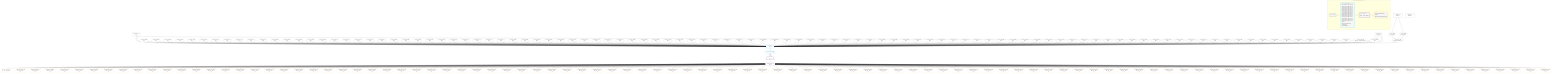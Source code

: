 %%{init: {'themeVariables': { 'fontSize': '12px'}}}%%
graph TD
    classDef path fill:#eee,stroke:#000,color:#000
    classDef plan fill:#fff,stroke-width:1px,color:#000
    classDef itemplan fill:#fff,stroke-width:2px,color:#000
    classDef unbatchedplan fill:#dff,stroke-width:1px,color:#000
    classDef sideeffectplan fill:#fcc,stroke-width:2px,color:#000
    classDef bucket fill:#f6f6f6,color:#000,stroke-width:2px,text-align:left


    %% plan dependencies
    Connection14{{"Connection[14∈0] ➊<br />ᐸ10ᐳ"}}:::plan
    Constant330{{"Constant[330∈0] ➊<br />ᐸ1ᐳ"}}:::plan
    Constant7{{"Constant[7∈0] ➊<br />ᐸundefinedᐳ"}}:::plan
    Constant330 & Constant7 & Constant7 --> Connection14
    Object13{{"Object[13∈0] ➊<br />ᐸ{pgSettings,withPgClient}ᐳ"}}:::plan
    Access11{{"Access[11∈0] ➊<br />ᐸ2.pgSettingsᐳ"}}:::plan
    Access12{{"Access[12∈0] ➊<br />ᐸ2.withPgClientᐳ"}}:::plan
    Access11 & Access12 --> Object13
    __Value2["__Value[2∈0] ➊<br />ᐸcontextᐳ"]:::plan
    __Value2 --> Access11
    __Value2 --> Access12
    __Value4["__Value[4∈0] ➊<br />ᐸrootValueᐳ"]:::plan
    Constant333{{"Constant[333∈0] ➊<br />ᐸ2ᐳ"}}:::plan
    Constant334{{"Constant[334∈0] ➊<br />ᐸ3ᐳ"}}:::plan
    Constant335{{"Constant[335∈0] ➊<br />ᐸ4ᐳ"}}:::plan
    Constant336{{"Constant[336∈0] ➊<br />ᐸ5ᐳ"}}:::plan
    Constant337{{"Constant[337∈0] ➊<br />ᐸ6ᐳ"}}:::plan
    Constant338{{"Constant[338∈0] ➊<br />ᐸ7ᐳ"}}:::plan
    Constant339{{"Constant[339∈0] ➊<br />ᐸ8ᐳ"}}:::plan
    Constant340{{"Constant[340∈0] ➊<br />ᐸ9ᐳ"}}:::plan
    Constant341{{"Constant[341∈0] ➊<br />ᐸ10ᐳ"}}:::plan
    Constant342{{"Constant[342∈0] ➊<br />ᐸ11ᐳ"}}:::plan
    Constant343{{"Constant[343∈0] ➊<br />ᐸ12ᐳ"}}:::plan
    Constant344{{"Constant[344∈0] ➊<br />ᐸ13ᐳ"}}:::plan
    Constant345{{"Constant[345∈0] ➊<br />ᐸ14ᐳ"}}:::plan
    Constant346{{"Constant[346∈0] ➊<br />ᐸ15ᐳ"}}:::plan
    Constant347{{"Constant[347∈0] ➊<br />ᐸ16ᐳ"}}:::plan
    Constant348{{"Constant[348∈0] ➊<br />ᐸ17ᐳ"}}:::plan
    Constant349{{"Constant[349∈0] ➊<br />ᐸ18ᐳ"}}:::plan
    Constant350{{"Constant[350∈0] ➊<br />ᐸ19ᐳ"}}:::plan
    Constant351{{"Constant[351∈0] ➊<br />ᐸ20ᐳ"}}:::plan
    Constant352{{"Constant[352∈0] ➊<br />ᐸ21ᐳ"}}:::plan
    Constant353{{"Constant[353∈0] ➊<br />ᐸ22ᐳ"}}:::plan
    Constant354{{"Constant[354∈0] ➊<br />ᐸ23ᐳ"}}:::plan
    Constant355{{"Constant[355∈0] ➊<br />ᐸ24ᐳ"}}:::plan
    Constant356{{"Constant[356∈0] ➊<br />ᐸ25ᐳ"}}:::plan
    Constant357{{"Constant[357∈0] ➊<br />ᐸ26ᐳ"}}:::plan
    Constant358{{"Constant[358∈0] ➊<br />ᐸ27ᐳ"}}:::plan
    Constant359{{"Constant[359∈0] ➊<br />ᐸ28ᐳ"}}:::plan
    Constant360{{"Constant[360∈0] ➊<br />ᐸ29ᐳ"}}:::plan
    Constant361{{"Constant[361∈0] ➊<br />ᐸ30ᐳ"}}:::plan
    Constant362{{"Constant[362∈0] ➊<br />ᐸ31ᐳ"}}:::plan
    Constant363{{"Constant[363∈0] ➊<br />ᐸ32ᐳ"}}:::plan
    Constant364{{"Constant[364∈0] ➊<br />ᐸ33ᐳ"}}:::plan
    Constant365{{"Constant[365∈0] ➊<br />ᐸ34ᐳ"}}:::plan
    Constant366{{"Constant[366∈0] ➊<br />ᐸ35ᐳ"}}:::plan
    Constant367{{"Constant[367∈0] ➊<br />ᐸ36ᐳ"}}:::plan
    Constant368{{"Constant[368∈0] ➊<br />ᐸ37ᐳ"}}:::plan
    Constant369{{"Constant[369∈0] ➊<br />ᐸ38ᐳ"}}:::plan
    Constant370{{"Constant[370∈0] ➊<br />ᐸ39ᐳ"}}:::plan
    Constant371{{"Constant[371∈0] ➊<br />ᐸ40ᐳ"}}:::plan
    Constant372{{"Constant[372∈0] ➊<br />ᐸ41ᐳ"}}:::plan
    Constant373{{"Constant[373∈0] ➊<br />ᐸ42ᐳ"}}:::plan
    Constant374{{"Constant[374∈0] ➊<br />ᐸ43ᐳ"}}:::plan
    Constant375{{"Constant[375∈0] ➊<br />ᐸ44ᐳ"}}:::plan
    Constant376{{"Constant[376∈0] ➊<br />ᐸ45ᐳ"}}:::plan
    Constant377{{"Constant[377∈0] ➊<br />ᐸ46ᐳ"}}:::plan
    Constant378{{"Constant[378∈0] ➊<br />ᐸ47ᐳ"}}:::plan
    Constant379{{"Constant[379∈0] ➊<br />ᐸ48ᐳ"}}:::plan
    Constant380{{"Constant[380∈0] ➊<br />ᐸ49ᐳ"}}:::plan
    Constant381{{"Constant[381∈0] ➊<br />ᐸ50ᐳ"}}:::plan
    Constant382{{"Constant[382∈0] ➊<br />ᐸ51ᐳ"}}:::plan
    Constant383{{"Constant[383∈0] ➊<br />ᐸ52ᐳ"}}:::plan
    Constant384{{"Constant[384∈0] ➊<br />ᐸ53ᐳ"}}:::plan
    Constant385{{"Constant[385∈0] ➊<br />ᐸ54ᐳ"}}:::plan
    Constant386{{"Constant[386∈0] ➊<br />ᐸ55ᐳ"}}:::plan
    Constant387{{"Constant[387∈0] ➊<br />ᐸ56ᐳ"}}:::plan
    Constant388{{"Constant[388∈0] ➊<br />ᐸ57ᐳ"}}:::plan
    Constant389{{"Constant[389∈0] ➊<br />ᐸ58ᐳ"}}:::plan
    Constant390{{"Constant[390∈0] ➊<br />ᐸ59ᐳ"}}:::plan
    Constant391{{"Constant[391∈0] ➊<br />ᐸ60ᐳ"}}:::plan
    Constant392{{"Constant[392∈0] ➊<br />ᐸ61ᐳ"}}:::plan
    Constant393{{"Constant[393∈0] ➊<br />ᐸ62ᐳ"}}:::plan
    Constant394{{"Constant[394∈0] ➊<br />ᐸ63ᐳ"}}:::plan
    Constant395{{"Constant[395∈0] ➊<br />ᐸ64ᐳ"}}:::plan
    Constant396{{"Constant[396∈0] ➊<br />ᐸ65ᐳ"}}:::plan
    Constant397{{"Constant[397∈0] ➊<br />ᐸ66ᐳ"}}:::plan
    Constant398{{"Constant[398∈0] ➊<br />ᐸ67ᐳ"}}:::plan
    Constant399{{"Constant[399∈0] ➊<br />ᐸ68ᐳ"}}:::plan
    Constant400{{"Constant[400∈0] ➊<br />ᐸ69ᐳ"}}:::plan
    Constant401{{"Constant[401∈0] ➊<br />ᐸ70ᐳ"}}:::plan
    Constant402{{"Constant[402∈0] ➊<br />ᐸ71ᐳ"}}:::plan
    Constant403{{"Constant[403∈0] ➊<br />ᐸ72ᐳ"}}:::plan
    Constant404{{"Constant[404∈0] ➊<br />ᐸ73ᐳ"}}:::plan
    Constant405{{"Constant[405∈0] ➊<br />ᐸ74ᐳ"}}:::plan
    Constant406{{"Constant[406∈0] ➊<br />ᐸ75ᐳ"}}:::plan
    Constant407{{"Constant[407∈0] ➊<br />ᐸ76ᐳ"}}:::plan
    Constant408{{"Constant[408∈0] ➊<br />ᐸ77ᐳ"}}:::plan
    Constant409{{"Constant[409∈0] ➊<br />ᐸ78ᐳ"}}:::plan
    Constant410{{"Constant[410∈0] ➊<br />ᐸ79ᐳ"}}:::plan
    Constant411{{"Constant[411∈0] ➊<br />ᐸ80ᐳ"}}:::plan
    Constant412{{"Constant[412∈0] ➊<br />ᐸ81ᐳ"}}:::plan
    Constant413{{"Constant[413∈0] ➊<br />ᐸ82ᐳ"}}:::plan
    Constant414{{"Constant[414∈0] ➊<br />ᐸ83ᐳ"}}:::plan
    Constant415{{"Constant[415∈0] ➊<br />ᐸ84ᐳ"}}:::plan
    Constant416{{"Constant[416∈0] ➊<br />ᐸ85ᐳ"}}:::plan
    Constant417{{"Constant[417∈0] ➊<br />ᐸ86ᐳ"}}:::plan
    Constant418{{"Constant[418∈0] ➊<br />ᐸ87ᐳ"}}:::plan
    Constant419{{"Constant[419∈0] ➊<br />ᐸ88ᐳ"}}:::plan
    Constant420{{"Constant[420∈0] ➊<br />ᐸ89ᐳ"}}:::plan
    Constant421{{"Constant[421∈0] ➊<br />ᐸ90ᐳ"}}:::plan
    Constant422{{"Constant[422∈0] ➊<br />ᐸ91ᐳ"}}:::plan
    Constant423{{"Constant[423∈0] ➊<br />ᐸ92ᐳ"}}:::plan
    Constant424{{"Constant[424∈0] ➊<br />ᐸ93ᐳ"}}:::plan
    Constant425{{"Constant[425∈0] ➊<br />ᐸ94ᐳ"}}:::plan
    Constant426{{"Constant[426∈0] ➊<br />ᐸ95ᐳ"}}:::plan
    Constant427{{"Constant[427∈0] ➊<br />ᐸ96ᐳ"}}:::plan
    Constant428{{"Constant[428∈0] ➊<br />ᐸ97ᐳ"}}:::plan
    Constant429{{"Constant[429∈0] ➊<br />ᐸ98ᐳ"}}:::plan
    Constant430{{"Constant[430∈0] ➊<br />ᐸ99ᐳ"}}:::plan
    Constant431{{"Constant[431∈0] ➊<br />ᐸ100ᐳ"}}:::plan
    Constant432{{"Constant[432∈0] ➊<br />ᐸ101ᐳ"}}:::plan
    Constant433{{"Constant[433∈0] ➊<br />ᐸ102ᐳ"}}:::plan
    Constant434{{"Constant[434∈0] ➊<br />ᐸ103ᐳ"}}:::plan
    Constant436{{"Constant[436∈0] ➊<br />ᐸ[Function: applyInputConstant]ᐳ"}}:::plan
    PgSelect16[["PgSelect[16∈1] ➊<br />ᐸpostᐳ"]]:::plan
    Object13 & Constant436 & Connection14 & Constant330 & Constant7 & Constant7 & Constant330 & Constant333 & Constant334 & Constant335 & Constant336 & Constant337 & Constant338 & Constant339 & Constant340 & Constant341 & Constant342 & Constant343 & Constant344 & Constant345 & Constant346 & Constant347 & Constant348 & Constant349 & Constant350 & Constant351 & Constant352 & Constant353 & Constant354 & Constant355 & Constant356 & Constant357 & Constant358 & Constant359 & Constant360 & Constant361 & Constant362 & Constant363 & Constant364 & Constant365 & Constant366 & Constant367 & Constant368 & Constant369 & Constant370 & Constant371 & Constant372 & Constant373 & Constant374 & Constant375 & Constant376 & Constant377 & Constant378 & Constant379 & Constant380 & Constant381 & Constant382 & Constant383 & Constant384 & Constant385 & Constant386 & Constant387 & Constant388 & Constant389 & Constant390 & Constant391 & Constant392 & Constant393 & Constant394 & Constant395 & Constant396 & Constant397 & Constant398 & Constant399 & Constant400 & Constant401 & Constant402 & Constant403 & Constant404 & Constant405 & Constant406 & Constant407 & Constant408 & Constant409 & Constant410 & Constant411 & Constant412 & Constant413 & Constant414 & Constant415 & Constant416 & Constant417 & Constant418 & Constant419 & Constant420 & Constant421 & Constant422 & Constant423 & Constant424 & Constant425 & Constant426 & Constant427 & Constant428 & Constant429 & Constant430 & Constant431 & Constant432 & Constant433 & Constant434 --> PgSelect16
    PgSelectRows17[["PgSelectRows[17∈1] ➊"]]:::plan
    PgSelect16 --> PgSelectRows17
    __Item18[/"__Item[18∈2]<br />ᐸ17ᐳ"\]:::itemplan
    PgSelectRows17 ==> __Item18
    PgSelectSingle19{{"PgSelectSingle[19∈2]<br />ᐸpostᐳ"}}:::plan
    __Item18 --> PgSelectSingle19
    PgClassExpression20{{"PgClassExpression[20∈3]<br />ᐸ__post__.”headline”ᐳ"}}:::plan
    PgSelectSingle19 --> PgClassExpression20
    PgClassExpression23{{"PgClassExpression[23∈3]<br />ᐸ”a”.”post_...lder! */<br />)ᐳ"}}:::plan
    PgSelectSingle19 --> PgClassExpression23
    PgClassExpression26{{"PgClassExpression[26∈3]<br />ᐸ”a”.”post_...lder! */<br />)ᐳ"}}:::plan
    PgSelectSingle19 --> PgClassExpression26
    PgClassExpression29{{"PgClassExpression[29∈3]<br />ᐸ”a”.”post_...lder! */<br />)ᐳ"}}:::plan
    PgSelectSingle19 --> PgClassExpression29
    PgClassExpression32{{"PgClassExpression[32∈3]<br />ᐸ”a”.”post_...lder! */<br />)ᐳ"}}:::plan
    PgSelectSingle19 --> PgClassExpression32
    PgClassExpression35{{"PgClassExpression[35∈3]<br />ᐸ”a”.”post_...lder! */<br />)ᐳ"}}:::plan
    PgSelectSingle19 --> PgClassExpression35
    PgClassExpression38{{"PgClassExpression[38∈3]<br />ᐸ”a”.”post_...lder! */<br />)ᐳ"}}:::plan
    PgSelectSingle19 --> PgClassExpression38
    PgClassExpression41{{"PgClassExpression[41∈3]<br />ᐸ”a”.”post_...lder! */<br />)ᐳ"}}:::plan
    PgSelectSingle19 --> PgClassExpression41
    PgClassExpression44{{"PgClassExpression[44∈3]<br />ᐸ”a”.”post_...lder! */<br />)ᐳ"}}:::plan
    PgSelectSingle19 --> PgClassExpression44
    PgClassExpression47{{"PgClassExpression[47∈3]<br />ᐸ”a”.”post_...lder! */<br />)ᐳ"}}:::plan
    PgSelectSingle19 --> PgClassExpression47
    PgClassExpression50{{"PgClassExpression[50∈3]<br />ᐸ”a”.”post_...lder! */<br />)ᐳ"}}:::plan
    PgSelectSingle19 --> PgClassExpression50
    PgClassExpression53{{"PgClassExpression[53∈3]<br />ᐸ”a”.”post_...lder! */<br />)ᐳ"}}:::plan
    PgSelectSingle19 --> PgClassExpression53
    PgClassExpression56{{"PgClassExpression[56∈3]<br />ᐸ”a”.”post_...lder! */<br />)ᐳ"}}:::plan
    PgSelectSingle19 --> PgClassExpression56
    PgClassExpression59{{"PgClassExpression[59∈3]<br />ᐸ”a”.”post_...lder! */<br />)ᐳ"}}:::plan
    PgSelectSingle19 --> PgClassExpression59
    PgClassExpression62{{"PgClassExpression[62∈3]<br />ᐸ”a”.”post_...lder! */<br />)ᐳ"}}:::plan
    PgSelectSingle19 --> PgClassExpression62
    PgClassExpression65{{"PgClassExpression[65∈3]<br />ᐸ”a”.”post_...lder! */<br />)ᐳ"}}:::plan
    PgSelectSingle19 --> PgClassExpression65
    PgClassExpression68{{"PgClassExpression[68∈3]<br />ᐸ”a”.”post_...lder! */<br />)ᐳ"}}:::plan
    PgSelectSingle19 --> PgClassExpression68
    PgClassExpression71{{"PgClassExpression[71∈3]<br />ᐸ”a”.”post_...lder! */<br />)ᐳ"}}:::plan
    PgSelectSingle19 --> PgClassExpression71
    PgClassExpression74{{"PgClassExpression[74∈3]<br />ᐸ”a”.”post_...lder! */<br />)ᐳ"}}:::plan
    PgSelectSingle19 --> PgClassExpression74
    PgClassExpression77{{"PgClassExpression[77∈3]<br />ᐸ”a”.”post_...lder! */<br />)ᐳ"}}:::plan
    PgSelectSingle19 --> PgClassExpression77
    PgClassExpression80{{"PgClassExpression[80∈3]<br />ᐸ”a”.”post_...lder! */<br />)ᐳ"}}:::plan
    PgSelectSingle19 --> PgClassExpression80
    PgClassExpression83{{"PgClassExpression[83∈3]<br />ᐸ”a”.”post_...lder! */<br />)ᐳ"}}:::plan
    PgSelectSingle19 --> PgClassExpression83
    PgClassExpression86{{"PgClassExpression[86∈3]<br />ᐸ”a”.”post_...lder! */<br />)ᐳ"}}:::plan
    PgSelectSingle19 --> PgClassExpression86
    PgClassExpression89{{"PgClassExpression[89∈3]<br />ᐸ”a”.”post_...lder! */<br />)ᐳ"}}:::plan
    PgSelectSingle19 --> PgClassExpression89
    PgClassExpression92{{"PgClassExpression[92∈3]<br />ᐸ”a”.”post_...lder! */<br />)ᐳ"}}:::plan
    PgSelectSingle19 --> PgClassExpression92
    PgClassExpression95{{"PgClassExpression[95∈3]<br />ᐸ”a”.”post_...lder! */<br />)ᐳ"}}:::plan
    PgSelectSingle19 --> PgClassExpression95
    PgClassExpression98{{"PgClassExpression[98∈3]<br />ᐸ”a”.”post_...lder! */<br />)ᐳ"}}:::plan
    PgSelectSingle19 --> PgClassExpression98
    PgClassExpression101{{"PgClassExpression[101∈3]<br />ᐸ”a”.”post_...lder! */<br />)ᐳ"}}:::plan
    PgSelectSingle19 --> PgClassExpression101
    PgClassExpression104{{"PgClassExpression[104∈3]<br />ᐸ”a”.”post_...lder! */<br />)ᐳ"}}:::plan
    PgSelectSingle19 --> PgClassExpression104
    PgClassExpression107{{"PgClassExpression[107∈3]<br />ᐸ”a”.”post_...lder! */<br />)ᐳ"}}:::plan
    PgSelectSingle19 --> PgClassExpression107
    PgClassExpression110{{"PgClassExpression[110∈3]<br />ᐸ”a”.”post_...lder! */<br />)ᐳ"}}:::plan
    PgSelectSingle19 --> PgClassExpression110
    PgClassExpression113{{"PgClassExpression[113∈3]<br />ᐸ”a”.”post_...lder! */<br />)ᐳ"}}:::plan
    PgSelectSingle19 --> PgClassExpression113
    PgClassExpression116{{"PgClassExpression[116∈3]<br />ᐸ”a”.”post_...lder! */<br />)ᐳ"}}:::plan
    PgSelectSingle19 --> PgClassExpression116
    PgClassExpression119{{"PgClassExpression[119∈3]<br />ᐸ”a”.”post_...lder! */<br />)ᐳ"}}:::plan
    PgSelectSingle19 --> PgClassExpression119
    PgClassExpression122{{"PgClassExpression[122∈3]<br />ᐸ”a”.”post_...lder! */<br />)ᐳ"}}:::plan
    PgSelectSingle19 --> PgClassExpression122
    PgClassExpression125{{"PgClassExpression[125∈3]<br />ᐸ”a”.”post_...lder! */<br />)ᐳ"}}:::plan
    PgSelectSingle19 --> PgClassExpression125
    PgClassExpression128{{"PgClassExpression[128∈3]<br />ᐸ”a”.”post_...lder! */<br />)ᐳ"}}:::plan
    PgSelectSingle19 --> PgClassExpression128
    PgClassExpression131{{"PgClassExpression[131∈3]<br />ᐸ”a”.”post_...lder! */<br />)ᐳ"}}:::plan
    PgSelectSingle19 --> PgClassExpression131
    PgClassExpression134{{"PgClassExpression[134∈3]<br />ᐸ”a”.”post_...lder! */<br />)ᐳ"}}:::plan
    PgSelectSingle19 --> PgClassExpression134
    PgClassExpression137{{"PgClassExpression[137∈3]<br />ᐸ”a”.”post_...lder! */<br />)ᐳ"}}:::plan
    PgSelectSingle19 --> PgClassExpression137
    PgClassExpression140{{"PgClassExpression[140∈3]<br />ᐸ”a”.”post_...lder! */<br />)ᐳ"}}:::plan
    PgSelectSingle19 --> PgClassExpression140
    PgClassExpression143{{"PgClassExpression[143∈3]<br />ᐸ”a”.”post_...lder! */<br />)ᐳ"}}:::plan
    PgSelectSingle19 --> PgClassExpression143
    PgClassExpression146{{"PgClassExpression[146∈3]<br />ᐸ”a”.”post_...lder! */<br />)ᐳ"}}:::plan
    PgSelectSingle19 --> PgClassExpression146
    PgClassExpression149{{"PgClassExpression[149∈3]<br />ᐸ”a”.”post_...lder! */<br />)ᐳ"}}:::plan
    PgSelectSingle19 --> PgClassExpression149
    PgClassExpression152{{"PgClassExpression[152∈3]<br />ᐸ”a”.”post_...lder! */<br />)ᐳ"}}:::plan
    PgSelectSingle19 --> PgClassExpression152
    PgClassExpression155{{"PgClassExpression[155∈3]<br />ᐸ”a”.”post_...lder! */<br />)ᐳ"}}:::plan
    PgSelectSingle19 --> PgClassExpression155
    PgClassExpression158{{"PgClassExpression[158∈3]<br />ᐸ”a”.”post_...lder! */<br />)ᐳ"}}:::plan
    PgSelectSingle19 --> PgClassExpression158
    PgClassExpression161{{"PgClassExpression[161∈3]<br />ᐸ”a”.”post_...lder! */<br />)ᐳ"}}:::plan
    PgSelectSingle19 --> PgClassExpression161
    PgClassExpression164{{"PgClassExpression[164∈3]<br />ᐸ”a”.”post_...lder! */<br />)ᐳ"}}:::plan
    PgSelectSingle19 --> PgClassExpression164
    PgClassExpression167{{"PgClassExpression[167∈3]<br />ᐸ”a”.”post_...lder! */<br />)ᐳ"}}:::plan
    PgSelectSingle19 --> PgClassExpression167
    PgClassExpression170{{"PgClassExpression[170∈3]<br />ᐸ”a”.”post_...lder! */<br />)ᐳ"}}:::plan
    PgSelectSingle19 --> PgClassExpression170
    PgClassExpression173{{"PgClassExpression[173∈3]<br />ᐸ”a”.”post_...lder! */<br />)ᐳ"}}:::plan
    PgSelectSingle19 --> PgClassExpression173
    PgClassExpression176{{"PgClassExpression[176∈3]<br />ᐸ”a”.”post_...lder! */<br />)ᐳ"}}:::plan
    PgSelectSingle19 --> PgClassExpression176
    PgClassExpression179{{"PgClassExpression[179∈3]<br />ᐸ”a”.”post_...lder! */<br />)ᐳ"}}:::plan
    PgSelectSingle19 --> PgClassExpression179
    PgClassExpression182{{"PgClassExpression[182∈3]<br />ᐸ”a”.”post_...lder! */<br />)ᐳ"}}:::plan
    PgSelectSingle19 --> PgClassExpression182
    PgClassExpression185{{"PgClassExpression[185∈3]<br />ᐸ”a”.”post_...lder! */<br />)ᐳ"}}:::plan
    PgSelectSingle19 --> PgClassExpression185
    PgClassExpression188{{"PgClassExpression[188∈3]<br />ᐸ”a”.”post_...lder! */<br />)ᐳ"}}:::plan
    PgSelectSingle19 --> PgClassExpression188
    PgClassExpression191{{"PgClassExpression[191∈3]<br />ᐸ”a”.”post_...lder! */<br />)ᐳ"}}:::plan
    PgSelectSingle19 --> PgClassExpression191
    PgClassExpression194{{"PgClassExpression[194∈3]<br />ᐸ”a”.”post_...lder! */<br />)ᐳ"}}:::plan
    PgSelectSingle19 --> PgClassExpression194
    PgClassExpression197{{"PgClassExpression[197∈3]<br />ᐸ”a”.”post_...lder! */<br />)ᐳ"}}:::plan
    PgSelectSingle19 --> PgClassExpression197
    PgClassExpression200{{"PgClassExpression[200∈3]<br />ᐸ”a”.”post_...lder! */<br />)ᐳ"}}:::plan
    PgSelectSingle19 --> PgClassExpression200
    PgClassExpression203{{"PgClassExpression[203∈3]<br />ᐸ”a”.”post_...lder! */<br />)ᐳ"}}:::plan
    PgSelectSingle19 --> PgClassExpression203
    PgClassExpression206{{"PgClassExpression[206∈3]<br />ᐸ”a”.”post_...lder! */<br />)ᐳ"}}:::plan
    PgSelectSingle19 --> PgClassExpression206
    PgClassExpression209{{"PgClassExpression[209∈3]<br />ᐸ”a”.”post_...lder! */<br />)ᐳ"}}:::plan
    PgSelectSingle19 --> PgClassExpression209
    PgClassExpression212{{"PgClassExpression[212∈3]<br />ᐸ”a”.”post_...lder! */<br />)ᐳ"}}:::plan
    PgSelectSingle19 --> PgClassExpression212
    PgClassExpression215{{"PgClassExpression[215∈3]<br />ᐸ”a”.”post_...lder! */<br />)ᐳ"}}:::plan
    PgSelectSingle19 --> PgClassExpression215
    PgClassExpression218{{"PgClassExpression[218∈3]<br />ᐸ”a”.”post_...lder! */<br />)ᐳ"}}:::plan
    PgSelectSingle19 --> PgClassExpression218
    PgClassExpression221{{"PgClassExpression[221∈3]<br />ᐸ”a”.”post_...lder! */<br />)ᐳ"}}:::plan
    PgSelectSingle19 --> PgClassExpression221
    PgClassExpression224{{"PgClassExpression[224∈3]<br />ᐸ”a”.”post_...lder! */<br />)ᐳ"}}:::plan
    PgSelectSingle19 --> PgClassExpression224
    PgClassExpression227{{"PgClassExpression[227∈3]<br />ᐸ”a”.”post_...lder! */<br />)ᐳ"}}:::plan
    PgSelectSingle19 --> PgClassExpression227
    PgClassExpression230{{"PgClassExpression[230∈3]<br />ᐸ”a”.”post_...lder! */<br />)ᐳ"}}:::plan
    PgSelectSingle19 --> PgClassExpression230
    PgClassExpression233{{"PgClassExpression[233∈3]<br />ᐸ”a”.”post_...lder! */<br />)ᐳ"}}:::plan
    PgSelectSingle19 --> PgClassExpression233
    PgClassExpression236{{"PgClassExpression[236∈3]<br />ᐸ”a”.”post_...lder! */<br />)ᐳ"}}:::plan
    PgSelectSingle19 --> PgClassExpression236
    PgClassExpression239{{"PgClassExpression[239∈3]<br />ᐸ”a”.”post_...lder! */<br />)ᐳ"}}:::plan
    PgSelectSingle19 --> PgClassExpression239
    PgClassExpression242{{"PgClassExpression[242∈3]<br />ᐸ”a”.”post_...lder! */<br />)ᐳ"}}:::plan
    PgSelectSingle19 --> PgClassExpression242
    PgClassExpression245{{"PgClassExpression[245∈3]<br />ᐸ”a”.”post_...lder! */<br />)ᐳ"}}:::plan
    PgSelectSingle19 --> PgClassExpression245
    PgClassExpression248{{"PgClassExpression[248∈3]<br />ᐸ”a”.”post_...lder! */<br />)ᐳ"}}:::plan
    PgSelectSingle19 --> PgClassExpression248
    PgClassExpression251{{"PgClassExpression[251∈3]<br />ᐸ”a”.”post_...lder! */<br />)ᐳ"}}:::plan
    PgSelectSingle19 --> PgClassExpression251
    PgClassExpression254{{"PgClassExpression[254∈3]<br />ᐸ”a”.”post_...lder! */<br />)ᐳ"}}:::plan
    PgSelectSingle19 --> PgClassExpression254
    PgClassExpression257{{"PgClassExpression[257∈3]<br />ᐸ”a”.”post_...lder! */<br />)ᐳ"}}:::plan
    PgSelectSingle19 --> PgClassExpression257
    PgClassExpression260{{"PgClassExpression[260∈3]<br />ᐸ”a”.”post_...lder! */<br />)ᐳ"}}:::plan
    PgSelectSingle19 --> PgClassExpression260
    PgClassExpression263{{"PgClassExpression[263∈3]<br />ᐸ”a”.”post_...lder! */<br />)ᐳ"}}:::plan
    PgSelectSingle19 --> PgClassExpression263
    PgClassExpression266{{"PgClassExpression[266∈3]<br />ᐸ”a”.”post_...lder! */<br />)ᐳ"}}:::plan
    PgSelectSingle19 --> PgClassExpression266
    PgClassExpression269{{"PgClassExpression[269∈3]<br />ᐸ”a”.”post_...lder! */<br />)ᐳ"}}:::plan
    PgSelectSingle19 --> PgClassExpression269
    PgClassExpression272{{"PgClassExpression[272∈3]<br />ᐸ”a”.”post_...lder! */<br />)ᐳ"}}:::plan
    PgSelectSingle19 --> PgClassExpression272
    PgClassExpression275{{"PgClassExpression[275∈3]<br />ᐸ”a”.”post_...lder! */<br />)ᐳ"}}:::plan
    PgSelectSingle19 --> PgClassExpression275
    PgClassExpression278{{"PgClassExpression[278∈3]<br />ᐸ”a”.”post_...lder! */<br />)ᐳ"}}:::plan
    PgSelectSingle19 --> PgClassExpression278
    PgClassExpression281{{"PgClassExpression[281∈3]<br />ᐸ”a”.”post_...lder! */<br />)ᐳ"}}:::plan
    PgSelectSingle19 --> PgClassExpression281
    PgClassExpression284{{"PgClassExpression[284∈3]<br />ᐸ”a”.”post_...lder! */<br />)ᐳ"}}:::plan
    PgSelectSingle19 --> PgClassExpression284
    PgClassExpression287{{"PgClassExpression[287∈3]<br />ᐸ”a”.”post_...lder! */<br />)ᐳ"}}:::plan
    PgSelectSingle19 --> PgClassExpression287
    PgClassExpression290{{"PgClassExpression[290∈3]<br />ᐸ”a”.”post_...lder! */<br />)ᐳ"}}:::plan
    PgSelectSingle19 --> PgClassExpression290
    PgClassExpression293{{"PgClassExpression[293∈3]<br />ᐸ”a”.”post_...lder! */<br />)ᐳ"}}:::plan
    PgSelectSingle19 --> PgClassExpression293
    PgClassExpression296{{"PgClassExpression[296∈3]<br />ᐸ”a”.”post_...lder! */<br />)ᐳ"}}:::plan
    PgSelectSingle19 --> PgClassExpression296
    PgClassExpression299{{"PgClassExpression[299∈3]<br />ᐸ”a”.”post_...lder! */<br />)ᐳ"}}:::plan
    PgSelectSingle19 --> PgClassExpression299
    PgClassExpression302{{"PgClassExpression[302∈3]<br />ᐸ”a”.”post_...lder! */<br />)ᐳ"}}:::plan
    PgSelectSingle19 --> PgClassExpression302
    PgClassExpression305{{"PgClassExpression[305∈3]<br />ᐸ”a”.”post_...lder! */<br />)ᐳ"}}:::plan
    PgSelectSingle19 --> PgClassExpression305
    PgClassExpression308{{"PgClassExpression[308∈3]<br />ᐸ”a”.”post_...lder! */<br />)ᐳ"}}:::plan
    PgSelectSingle19 --> PgClassExpression308
    PgClassExpression311{{"PgClassExpression[311∈3]<br />ᐸ”a”.”post_...lder! */<br />)ᐳ"}}:::plan
    PgSelectSingle19 --> PgClassExpression311
    PgClassExpression314{{"PgClassExpression[314∈3]<br />ᐸ”a”.”post_...lder! */<br />)ᐳ"}}:::plan
    PgSelectSingle19 --> PgClassExpression314
    PgClassExpression317{{"PgClassExpression[317∈3]<br />ᐸ”a”.”post_...lder! */<br />)ᐳ"}}:::plan
    PgSelectSingle19 --> PgClassExpression317
    PgClassExpression320{{"PgClassExpression[320∈3]<br />ᐸ”a”.”post_...lder! */<br />)ᐳ"}}:::plan
    PgSelectSingle19 --> PgClassExpression320
    PgClassExpression323{{"PgClassExpression[323∈3]<br />ᐸ”a”.”post_...lder! */<br />)ᐳ"}}:::plan
    PgSelectSingle19 --> PgClassExpression323
    PgClassExpression326{{"PgClassExpression[326∈3]<br />ᐸ”a”.”post_...lder! */<br />)ᐳ"}}:::plan
    PgSelectSingle19 --> PgClassExpression326
    PgClassExpression329{{"PgClassExpression[329∈3]<br />ᐸ”a”.”post_...lder! */<br />)ᐳ"}}:::plan
    PgSelectSingle19 --> PgClassExpression329

    %% define steps

    subgraph "Buckets for queries/v4/json-overflow"
    Bucket0("Bucket 0 (root)"):::bucket
    classDef bucket0 stroke:#696969
    class Bucket0,__Value2,__Value4,Constant7,Access11,Access12,Object13,Connection14,Constant330,Constant333,Constant334,Constant335,Constant336,Constant337,Constant338,Constant339,Constant340,Constant341,Constant342,Constant343,Constant344,Constant345,Constant346,Constant347,Constant348,Constant349,Constant350,Constant351,Constant352,Constant353,Constant354,Constant355,Constant356,Constant357,Constant358,Constant359,Constant360,Constant361,Constant362,Constant363,Constant364,Constant365,Constant366,Constant367,Constant368,Constant369,Constant370,Constant371,Constant372,Constant373,Constant374,Constant375,Constant376,Constant377,Constant378,Constant379,Constant380,Constant381,Constant382,Constant383,Constant384,Constant385,Constant386,Constant387,Constant388,Constant389,Constant390,Constant391,Constant392,Constant393,Constant394,Constant395,Constant396,Constant397,Constant398,Constant399,Constant400,Constant401,Constant402,Constant403,Constant404,Constant405,Constant406,Constant407,Constant408,Constant409,Constant410,Constant411,Constant412,Constant413,Constant414,Constant415,Constant416,Constant417,Constant418,Constant419,Constant420,Constant421,Constant422,Constant423,Constant424,Constant425,Constant426,Constant427,Constant428,Constant429,Constant430,Constant431,Constant432,Constant433,Constant434,Constant436 bucket0
    Bucket1("Bucket 1 (nullableBoundary)<br />Deps: 13, 436, 14, 330, 7, 333, 334, 335, 336, 337, 338, 339, 340, 341, 342, 343, 344, 345, 346, 347, 348, 349, 350, 351, 352, 353, 354, 355, 356, 357, 358, 359, 360, 361, 362, 363, 364, 365, 366, 367, 368, 369, 370, 371, 372, 373, 374, 375, 376, 377, 378, 379, 380, 381, 382, 383, 384, 385, 386, 387, 388, 389, 390, 391, 392, 393, 394, 395, 396, 397, 398, 399, 400, 401, 402, 403, 404, 405, 406, 407, 408, 409, 410, 411, 412, 413, 414, 415, 416, 417, 418, 419, 420, 421, 422, 423, 424, 425, 426, 427, 428, 429, 430, 431, 432, 433, 434<br /><br />ROOT Connectionᐸ10ᐳ[14]<br />1: PgSelect[16]<br />2: PgSelectRows[17]"):::bucket
    classDef bucket1 stroke:#00bfff
    class Bucket1,PgSelect16,PgSelectRows17 bucket1
    Bucket2("Bucket 2 (listItem)<br /><br />ROOT __Item{2}ᐸ17ᐳ[18]"):::bucket
    classDef bucket2 stroke:#7f007f
    class Bucket2,__Item18,PgSelectSingle19 bucket2
    Bucket3("Bucket 3 (nullableBoundary)<br />Deps: 19<br /><br />ROOT PgSelectSingle{2}ᐸpostᐳ[19]"):::bucket
    classDef bucket3 stroke:#ffa500
    class Bucket3,PgClassExpression20,PgClassExpression23,PgClassExpression26,PgClassExpression29,PgClassExpression32,PgClassExpression35,PgClassExpression38,PgClassExpression41,PgClassExpression44,PgClassExpression47,PgClassExpression50,PgClassExpression53,PgClassExpression56,PgClassExpression59,PgClassExpression62,PgClassExpression65,PgClassExpression68,PgClassExpression71,PgClassExpression74,PgClassExpression77,PgClassExpression80,PgClassExpression83,PgClassExpression86,PgClassExpression89,PgClassExpression92,PgClassExpression95,PgClassExpression98,PgClassExpression101,PgClassExpression104,PgClassExpression107,PgClassExpression110,PgClassExpression113,PgClassExpression116,PgClassExpression119,PgClassExpression122,PgClassExpression125,PgClassExpression128,PgClassExpression131,PgClassExpression134,PgClassExpression137,PgClassExpression140,PgClassExpression143,PgClassExpression146,PgClassExpression149,PgClassExpression152,PgClassExpression155,PgClassExpression158,PgClassExpression161,PgClassExpression164,PgClassExpression167,PgClassExpression170,PgClassExpression173,PgClassExpression176,PgClassExpression179,PgClassExpression182,PgClassExpression185,PgClassExpression188,PgClassExpression191,PgClassExpression194,PgClassExpression197,PgClassExpression200,PgClassExpression203,PgClassExpression206,PgClassExpression209,PgClassExpression212,PgClassExpression215,PgClassExpression218,PgClassExpression221,PgClassExpression224,PgClassExpression227,PgClassExpression230,PgClassExpression233,PgClassExpression236,PgClassExpression239,PgClassExpression242,PgClassExpression245,PgClassExpression248,PgClassExpression251,PgClassExpression254,PgClassExpression257,PgClassExpression260,PgClassExpression263,PgClassExpression266,PgClassExpression269,PgClassExpression272,PgClassExpression275,PgClassExpression278,PgClassExpression281,PgClassExpression284,PgClassExpression287,PgClassExpression290,PgClassExpression293,PgClassExpression296,PgClassExpression299,PgClassExpression302,PgClassExpression305,PgClassExpression308,PgClassExpression311,PgClassExpression314,PgClassExpression317,PgClassExpression320,PgClassExpression323,PgClassExpression326,PgClassExpression329 bucket3
    Bucket0 --> Bucket1
    Bucket1 --> Bucket2
    Bucket2 --> Bucket3
    end